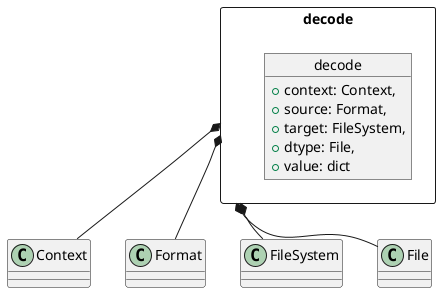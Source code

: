 @startuml
package decode <<Rectangle>> {

    object decode {
        +context: Context,
        +source: Format,
        +target: FileSystem,
        +dtype: File,
        +value: dict

    }
}

decode *-- Context
decode *-- Format
decode *-- FileSystem
decode *-- File
@enduml
